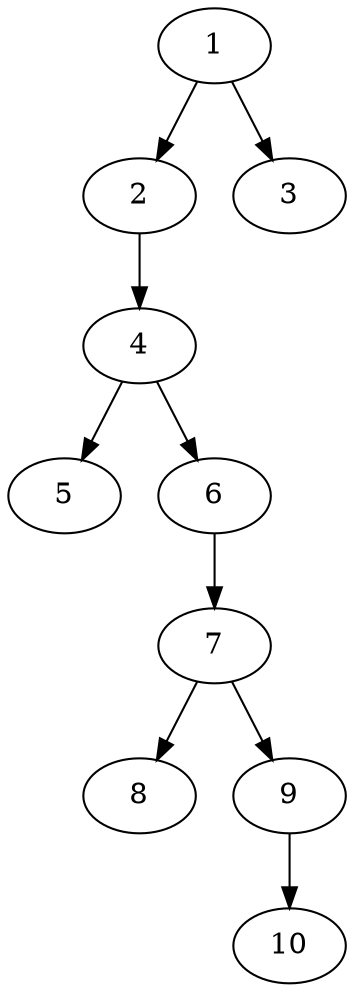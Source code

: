 // DAG (tier=1-easy, mode=compute, n=10, ccr=0.287, fat=0.372, density=0.251, regular=0.688, jump=0.066, mindata=262144, maxdata=2097152)
// DAG automatically generated by daggen at Sun Aug 24 16:33:32 2025
// /home/ermia/Project/Environments/daggen/bin/daggen --dot --ccr 0.287 --fat 0.372 --regular 0.688 --density 0.251 --jump 0.066 --mindata 262144 --maxdata 2097152 -n 10 
digraph G {
  1 [size="7353172666116734976", alpha="0.13", expect_size="3676586333058367488"]
  1 -> 2 [size ="30251006558208"]
  1 -> 3 [size ="30251006558208"]
  2 [size="7180299593576349696", alpha="0.10", expect_size="3590149796788174848"]
  2 -> 4 [size ="29774994997248"]
  3 [size="31523103802972", alpha="0.13", expect_size="15761551901486"]
  4 [size="32683089108632", alpha="0.05", expect_size="16341544554316"]
  4 -> 5 [size ="1790498045952"]
  4 -> 6 [size ="1790498045952"]
  5 [size="13636699306008512", alpha="0.08", expect_size="6818349653004256"]
  6 [size="5210396149801811968", alpha="0.10", expect_size="2605198074900905984"]
  6 -> 7 [size ="24043839291392"]
  7 [size="1262924525779564", alpha="0.13", expect_size="631462262889782"]
  7 -> 8 [size ="32094277337088"]
  7 -> 9 [size ="32094277337088"]
  8 [size="3107022962688000000", alpha="0.11", expect_size="1553511481344000000"]
  9 [size="1201886780395178", alpha="0.20", expect_size="600943390197589"]
  9 -> 10 [size ="1382744588288"]
  10 [size="155373797376000000", alpha="0.03", expect_size="77686898688000000"]
}